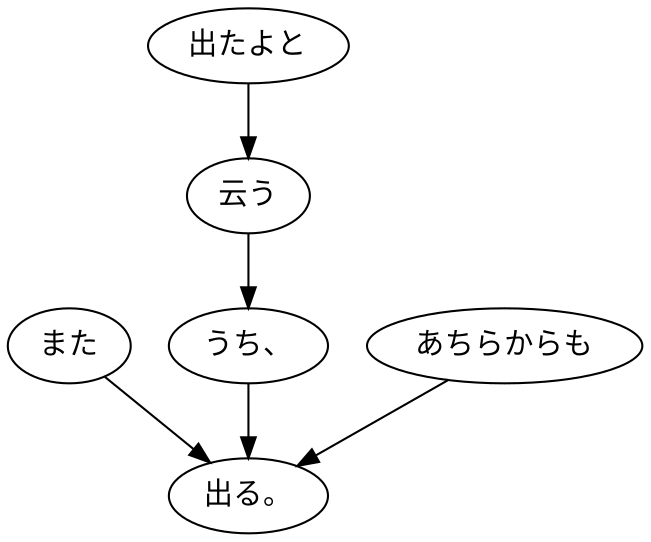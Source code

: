 digraph graph3620 {
	node0 [label="また"];
	node1 [label="出たよと"];
	node2 [label="云う"];
	node3 [label="うち、"];
	node4 [label="あちらからも"];
	node5 [label="出る。"];
	node0 -> node5;
	node1 -> node2;
	node2 -> node3;
	node3 -> node5;
	node4 -> node5;
}
